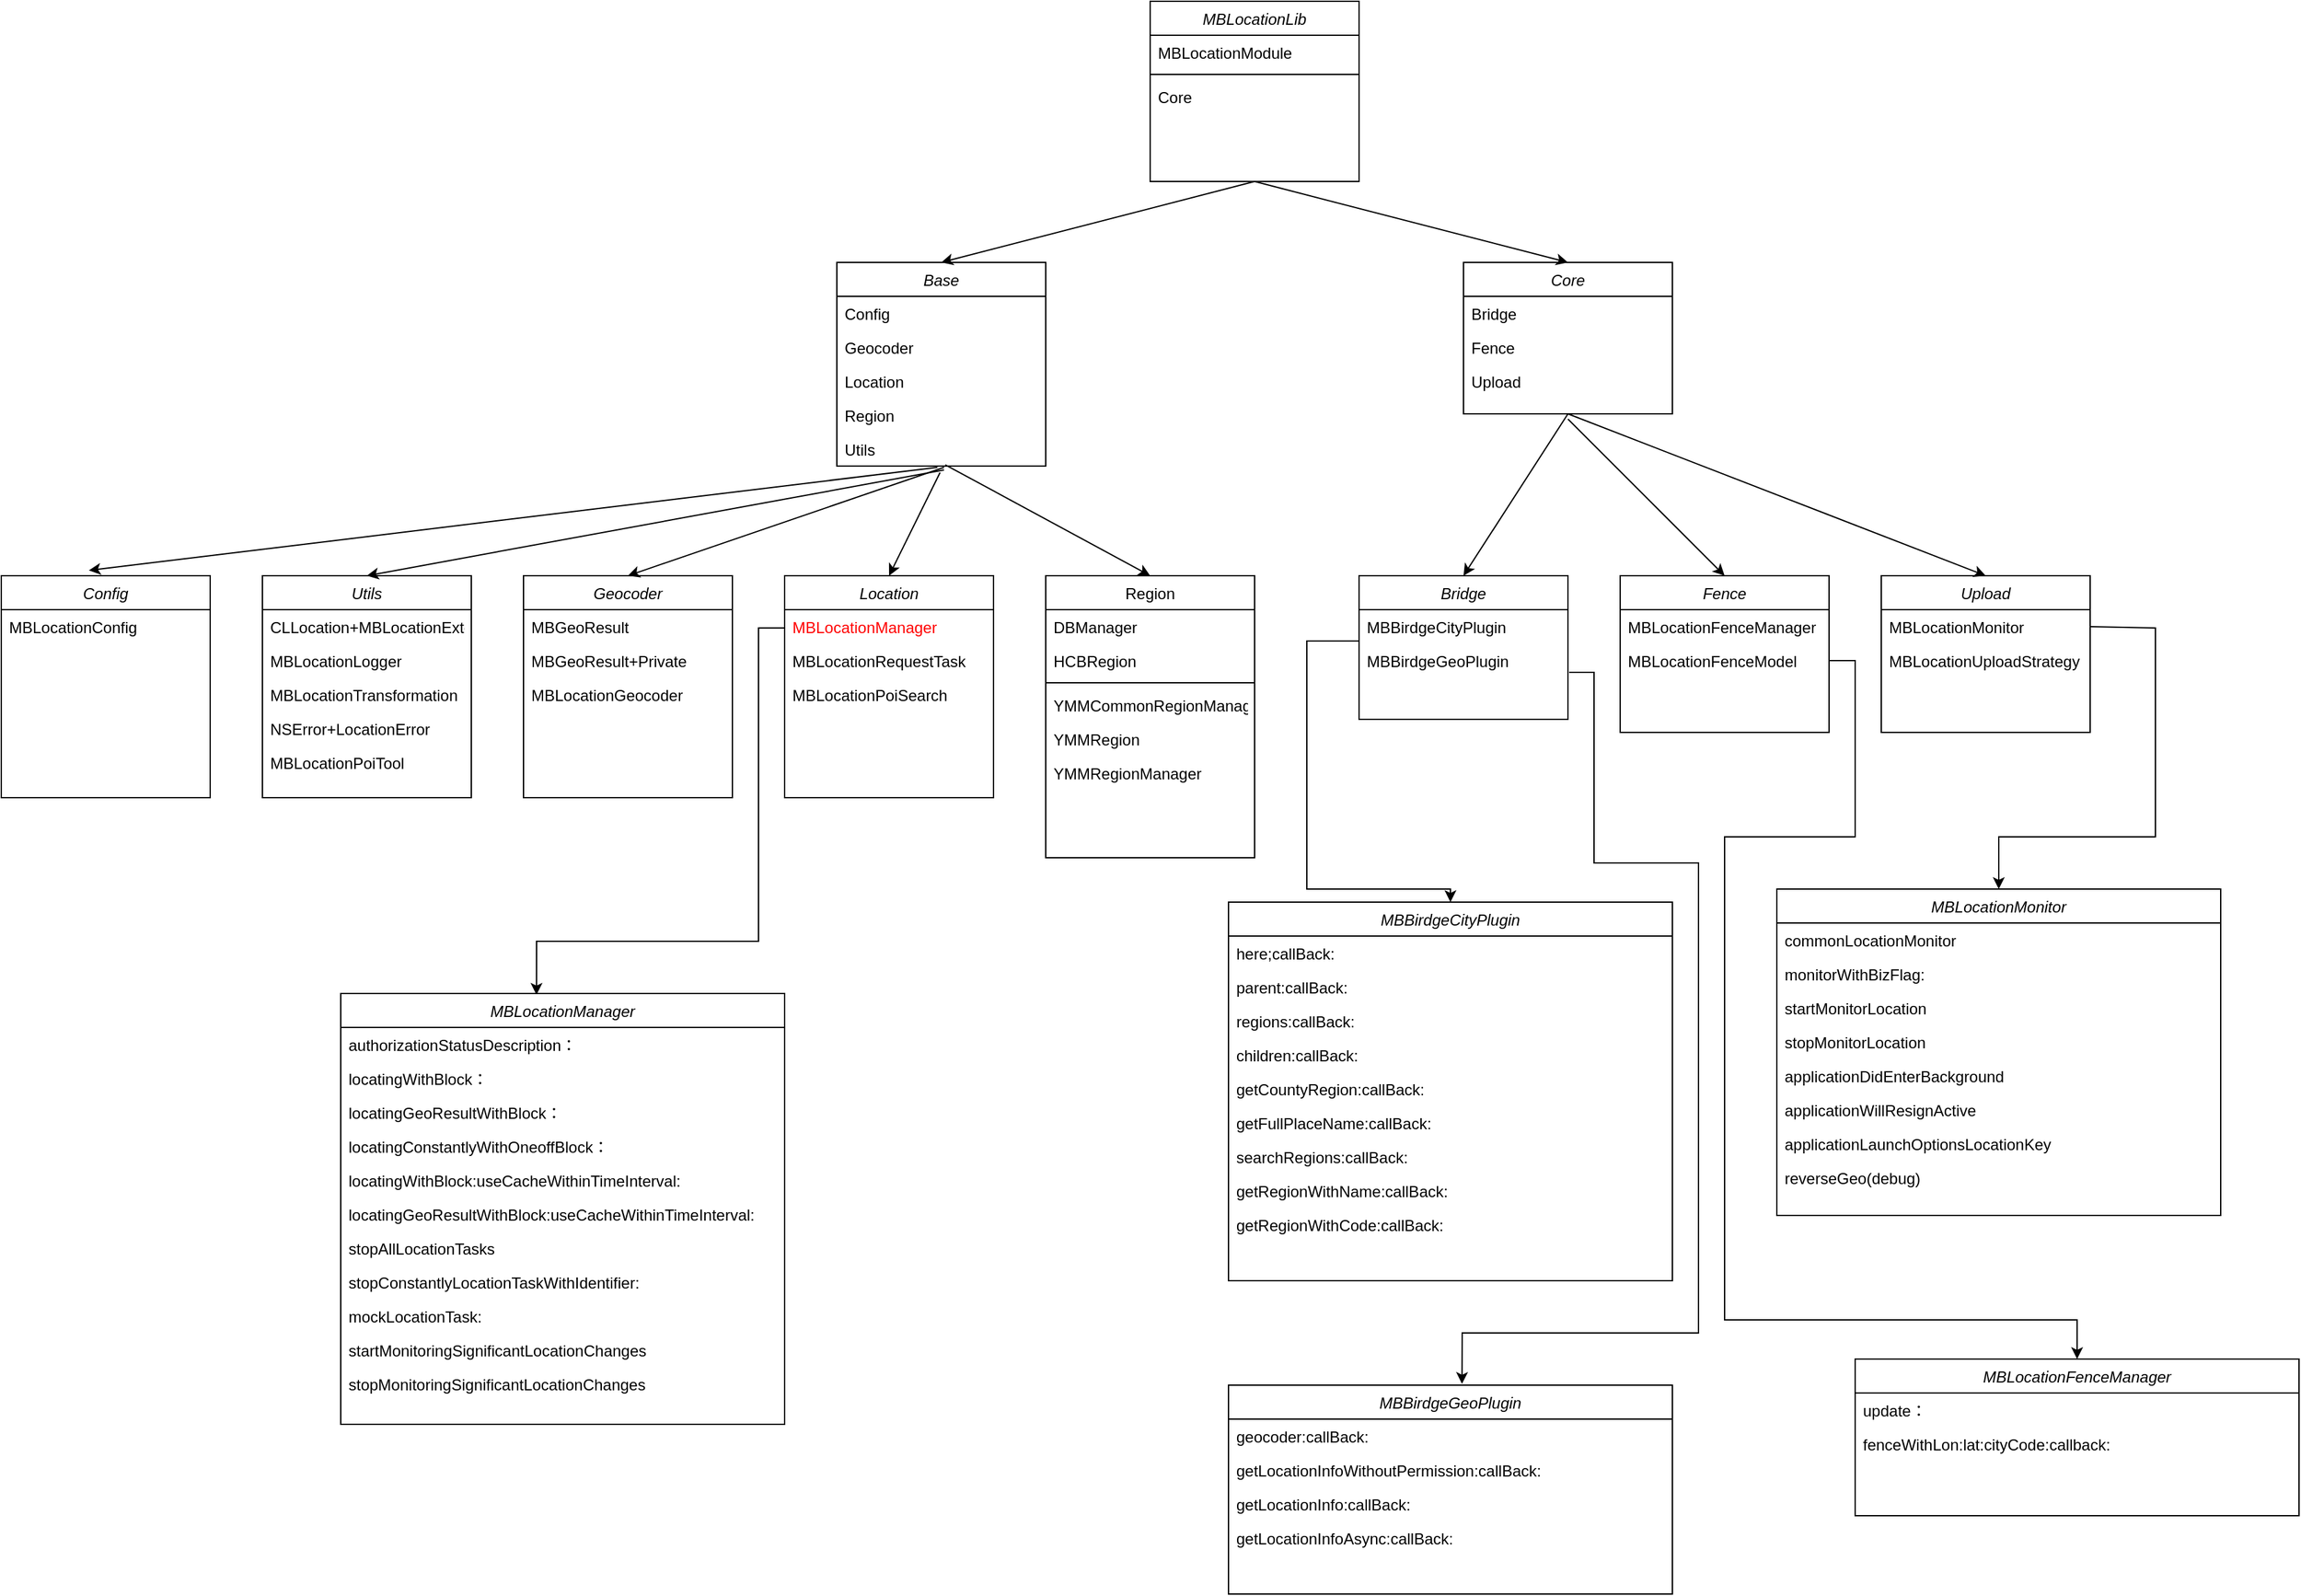 <mxfile version="20.2.3" type="github">
  <diagram id="C5RBs43oDa-KdzZeNtuy" name="Page-1">
    <mxGraphModel dx="2214" dy="769" grid="1" gridSize="10" guides="1" tooltips="1" connect="1" arrows="1" fold="1" page="1" pageScale="1" pageWidth="980" pageHeight="1390" math="0" shadow="0">
      <root>
        <mxCell id="WIyWlLk6GJQsqaUBKTNV-0" />
        <mxCell id="WIyWlLk6GJQsqaUBKTNV-1" parent="WIyWlLk6GJQsqaUBKTNV-0" />
        <mxCell id="xcYmWEuQ3Wp9gwE5p3NE-6" value="MBLocationLib" style="swimlane;fontStyle=2;align=center;verticalAlign=top;childLayout=stackLayout;horizontal=1;startSize=26;horizontalStack=0;resizeParent=1;resizeLast=0;collapsible=1;marginBottom=0;rounded=0;shadow=0;strokeWidth=1;" parent="WIyWlLk6GJQsqaUBKTNV-1" vertex="1">
          <mxGeometry x="-80" y="40" width="160" height="138" as="geometry">
            <mxRectangle x="230" y="140" width="160" height="26" as="alternateBounds" />
          </mxGeometry>
        </mxCell>
        <mxCell id="xcYmWEuQ3Wp9gwE5p3NE-7" value="MBLocationModule" style="text;align=left;verticalAlign=top;spacingLeft=4;spacingRight=4;overflow=hidden;rotatable=0;points=[[0,0.5],[1,0.5]];portConstraint=eastwest;" parent="xcYmWEuQ3Wp9gwE5p3NE-6" vertex="1">
          <mxGeometry y="26" width="160" height="26" as="geometry" />
        </mxCell>
        <mxCell id="xcYmWEuQ3Wp9gwE5p3NE-10" value="" style="line;html=1;strokeWidth=1;align=left;verticalAlign=middle;spacingTop=-1;spacingLeft=3;spacingRight=3;rotatable=0;labelPosition=right;points=[];portConstraint=eastwest;" parent="xcYmWEuQ3Wp9gwE5p3NE-6" vertex="1">
          <mxGeometry y="52" width="160" height="8" as="geometry" />
        </mxCell>
        <mxCell id="xcYmWEuQ3Wp9gwE5p3NE-11" value="Core" style="text;align=left;verticalAlign=top;spacingLeft=4;spacingRight=4;overflow=hidden;rotatable=0;points=[[0,0.5],[1,0.5]];portConstraint=eastwest;" parent="xcYmWEuQ3Wp9gwE5p3NE-6" vertex="1">
          <mxGeometry y="60" width="160" height="26" as="geometry" />
        </mxCell>
        <mxCell id="xcYmWEuQ3Wp9gwE5p3NE-12" value="Base" style="swimlane;fontStyle=2;align=center;verticalAlign=top;childLayout=stackLayout;horizontal=1;startSize=26;horizontalStack=0;resizeParent=1;resizeLast=0;collapsible=1;marginBottom=0;rounded=0;shadow=0;strokeWidth=1;" parent="WIyWlLk6GJQsqaUBKTNV-1" vertex="1">
          <mxGeometry x="-320" y="240" width="160" height="156" as="geometry">
            <mxRectangle x="230" y="140" width="160" height="26" as="alternateBounds" />
          </mxGeometry>
        </mxCell>
        <mxCell id="XHGOFY_VTDHy4kBG1W52-1" value="Config" style="text;align=left;verticalAlign=top;spacingLeft=4;spacingRight=4;overflow=hidden;rotatable=0;points=[[0,0.5],[1,0.5]];portConstraint=eastwest;" vertex="1" parent="xcYmWEuQ3Wp9gwE5p3NE-12">
          <mxGeometry y="26" width="160" height="26" as="geometry" />
        </mxCell>
        <mxCell id="XHGOFY_VTDHy4kBG1W52-4" value="Geocoder" style="text;align=left;verticalAlign=top;spacingLeft=4;spacingRight=4;overflow=hidden;rotatable=0;points=[[0,0.5],[1,0.5]];portConstraint=eastwest;" vertex="1" parent="xcYmWEuQ3Wp9gwE5p3NE-12">
          <mxGeometry y="52" width="160" height="26" as="geometry" />
        </mxCell>
        <mxCell id="XHGOFY_VTDHy4kBG1W52-3" value="Location" style="text;align=left;verticalAlign=top;spacingLeft=4;spacingRight=4;overflow=hidden;rotatable=0;points=[[0,0.5],[1,0.5]];portConstraint=eastwest;" vertex="1" parent="xcYmWEuQ3Wp9gwE5p3NE-12">
          <mxGeometry y="78" width="160" height="26" as="geometry" />
        </mxCell>
        <mxCell id="XHGOFY_VTDHy4kBG1W52-2" value="Region" style="text;align=left;verticalAlign=top;spacingLeft=4;spacingRight=4;overflow=hidden;rotatable=0;points=[[0,0.5],[1,0.5]];portConstraint=eastwest;" vertex="1" parent="xcYmWEuQ3Wp9gwE5p3NE-12">
          <mxGeometry y="104" width="160" height="26" as="geometry" />
        </mxCell>
        <mxCell id="XHGOFY_VTDHy4kBG1W52-5" value="Utils" style="text;align=left;verticalAlign=top;spacingLeft=4;spacingRight=4;overflow=hidden;rotatable=0;points=[[0,0.5],[1,0.5]];portConstraint=eastwest;" vertex="1" parent="xcYmWEuQ3Wp9gwE5p3NE-12">
          <mxGeometry y="130" width="160" height="26" as="geometry" />
        </mxCell>
        <mxCell id="xcYmWEuQ3Wp9gwE5p3NE-29" value="Utils" style="swimlane;fontStyle=2;align=center;verticalAlign=top;childLayout=stackLayout;horizontal=1;startSize=26;horizontalStack=0;resizeParent=1;resizeLast=0;collapsible=1;marginBottom=0;rounded=0;shadow=0;strokeWidth=1;" parent="WIyWlLk6GJQsqaUBKTNV-1" vertex="1">
          <mxGeometry x="-760" y="480" width="160" height="170" as="geometry">
            <mxRectangle x="230" y="140" width="160" height="26" as="alternateBounds" />
          </mxGeometry>
        </mxCell>
        <mxCell id="xcYmWEuQ3Wp9gwE5p3NE-30" value="CLLocation+MBLocationExtension" style="text;align=left;verticalAlign=top;spacingLeft=4;spacingRight=4;overflow=hidden;rotatable=0;points=[[0,0.5],[1,0.5]];portConstraint=eastwest;" parent="xcYmWEuQ3Wp9gwE5p3NE-29" vertex="1">
          <mxGeometry y="26" width="160" height="26" as="geometry" />
        </mxCell>
        <mxCell id="xcYmWEuQ3Wp9gwE5p3NE-32" value="MBLocationLogger" style="text;align=left;verticalAlign=top;spacingLeft=4;spacingRight=4;overflow=hidden;rotatable=0;points=[[0,0.5],[1,0.5]];portConstraint=eastwest;" parent="xcYmWEuQ3Wp9gwE5p3NE-29" vertex="1">
          <mxGeometry y="52" width="160" height="26" as="geometry" />
        </mxCell>
        <mxCell id="xcYmWEuQ3Wp9gwE5p3NE-34" value="MBLocationTransformation" style="text;align=left;verticalAlign=top;spacingLeft=4;spacingRight=4;overflow=hidden;rotatable=0;points=[[0,0.5],[1,0.5]];portConstraint=eastwest;" parent="xcYmWEuQ3Wp9gwE5p3NE-29" vertex="1">
          <mxGeometry y="78" width="160" height="26" as="geometry" />
        </mxCell>
        <mxCell id="xcYmWEuQ3Wp9gwE5p3NE-35" value="NSError+LocationError" style="text;align=left;verticalAlign=top;spacingLeft=4;spacingRight=4;overflow=hidden;rotatable=0;points=[[0,0.5],[1,0.5]];portConstraint=eastwest;" parent="xcYmWEuQ3Wp9gwE5p3NE-29" vertex="1">
          <mxGeometry y="104" width="160" height="26" as="geometry" />
        </mxCell>
        <mxCell id="xcYmWEuQ3Wp9gwE5p3NE-36" value="MBLocationPoiTool" style="text;align=left;verticalAlign=top;spacingLeft=4;spacingRight=4;overflow=hidden;rotatable=0;points=[[0,0.5],[1,0.5]];portConstraint=eastwest;" parent="xcYmWEuQ3Wp9gwE5p3NE-29" vertex="1">
          <mxGeometry y="130" width="160" height="26" as="geometry" />
        </mxCell>
        <mxCell id="xcYmWEuQ3Wp9gwE5p3NE-37" value="Config" style="swimlane;fontStyle=2;align=center;verticalAlign=top;childLayout=stackLayout;horizontal=1;startSize=26;horizontalStack=0;resizeParent=1;resizeLast=0;collapsible=1;marginBottom=0;rounded=0;shadow=0;strokeWidth=1;" parent="WIyWlLk6GJQsqaUBKTNV-1" vertex="1">
          <mxGeometry x="-960" y="480" width="160" height="170" as="geometry">
            <mxRectangle x="230" y="140" width="160" height="26" as="alternateBounds" />
          </mxGeometry>
        </mxCell>
        <mxCell id="xcYmWEuQ3Wp9gwE5p3NE-38" value="MBLocationConfig" style="text;align=left;verticalAlign=top;spacingLeft=4;spacingRight=4;overflow=hidden;rotatable=0;points=[[0,0.5],[1,0.5]];portConstraint=eastwest;" parent="xcYmWEuQ3Wp9gwE5p3NE-37" vertex="1">
          <mxGeometry y="26" width="160" height="26" as="geometry" />
        </mxCell>
        <mxCell id="xcYmWEuQ3Wp9gwE5p3NE-43" value="Geocoder" style="swimlane;fontStyle=2;align=center;verticalAlign=top;childLayout=stackLayout;horizontal=1;startSize=26;horizontalStack=0;resizeParent=1;resizeLast=0;collapsible=1;marginBottom=0;rounded=0;shadow=0;strokeWidth=1;" parent="WIyWlLk6GJQsqaUBKTNV-1" vertex="1">
          <mxGeometry x="-560" y="480" width="160" height="170" as="geometry">
            <mxRectangle x="230" y="140" width="160" height="26" as="alternateBounds" />
          </mxGeometry>
        </mxCell>
        <mxCell id="xcYmWEuQ3Wp9gwE5p3NE-44" value="MBGeoResult" style="text;align=left;verticalAlign=top;spacingLeft=4;spacingRight=4;overflow=hidden;rotatable=0;points=[[0,0.5],[1,0.5]];portConstraint=eastwest;" parent="xcYmWEuQ3Wp9gwE5p3NE-43" vertex="1">
          <mxGeometry y="26" width="160" height="26" as="geometry" />
        </mxCell>
        <mxCell id="xcYmWEuQ3Wp9gwE5p3NE-45" value="MBGeoResult+Private" style="text;align=left;verticalAlign=top;spacingLeft=4;spacingRight=4;overflow=hidden;rotatable=0;points=[[0,0.5],[1,0.5]];portConstraint=eastwest;" parent="xcYmWEuQ3Wp9gwE5p3NE-43" vertex="1">
          <mxGeometry y="52" width="160" height="26" as="geometry" />
        </mxCell>
        <mxCell id="xcYmWEuQ3Wp9gwE5p3NE-46" value="MBLocationGeocoder" style="text;align=left;verticalAlign=top;spacingLeft=4;spacingRight=4;overflow=hidden;rotatable=0;points=[[0,0.5],[1,0.5]];portConstraint=eastwest;" parent="xcYmWEuQ3Wp9gwE5p3NE-43" vertex="1">
          <mxGeometry y="78" width="160" height="26" as="geometry" />
        </mxCell>
        <mxCell id="xcYmWEuQ3Wp9gwE5p3NE-49" value="Location" style="swimlane;fontStyle=2;align=center;verticalAlign=top;childLayout=stackLayout;horizontal=1;startSize=26;horizontalStack=0;resizeParent=1;resizeLast=0;collapsible=1;marginBottom=0;rounded=0;shadow=0;strokeWidth=1;" parent="WIyWlLk6GJQsqaUBKTNV-1" vertex="1">
          <mxGeometry x="-360" y="480" width="160" height="170" as="geometry">
            <mxRectangle x="230" y="140" width="160" height="26" as="alternateBounds" />
          </mxGeometry>
        </mxCell>
        <mxCell id="xcYmWEuQ3Wp9gwE5p3NE-50" value="MBLocationManager" style="text;align=left;verticalAlign=top;spacingLeft=4;spacingRight=4;overflow=hidden;rotatable=0;points=[[0,0.5],[1,0.5]];portConstraint=eastwest;fontColor=#FF0000;" parent="xcYmWEuQ3Wp9gwE5p3NE-49" vertex="1">
          <mxGeometry y="26" width="160" height="26" as="geometry" />
        </mxCell>
        <mxCell id="XHGOFY_VTDHy4kBG1W52-84" value="" style="endArrow=classic;html=1;rounded=0;fontColor=#000000;entryX=0.441;entryY=0.003;entryDx=0;entryDy=0;entryPerimeter=0;" edge="1" parent="xcYmWEuQ3Wp9gwE5p3NE-49" target="XHGOFY_VTDHy4kBG1W52-24">
          <mxGeometry width="50" height="50" relative="1" as="geometry">
            <mxPoint y="40" as="sourcePoint" />
            <mxPoint x="50" y="-10" as="targetPoint" />
            <Array as="points">
              <mxPoint x="-20" y="40" />
              <mxPoint x="-20" y="280" />
              <mxPoint x="-190" y="280" />
            </Array>
          </mxGeometry>
        </mxCell>
        <mxCell id="xcYmWEuQ3Wp9gwE5p3NE-51" value="MBLocationRequestTask" style="text;align=left;verticalAlign=top;spacingLeft=4;spacingRight=4;overflow=hidden;rotatable=0;points=[[0,0.5],[1,0.5]];portConstraint=eastwest;" parent="xcYmWEuQ3Wp9gwE5p3NE-49" vertex="1">
          <mxGeometry y="52" width="160" height="26" as="geometry" />
        </mxCell>
        <mxCell id="xcYmWEuQ3Wp9gwE5p3NE-52" value="MBLocationPoiSearch" style="text;align=left;verticalAlign=top;spacingLeft=4;spacingRight=4;overflow=hidden;rotatable=0;points=[[0,0.5],[1,0.5]];portConstraint=eastwest;" parent="xcYmWEuQ3Wp9gwE5p3NE-49" vertex="1">
          <mxGeometry y="78" width="160" height="26" as="geometry" />
        </mxCell>
        <mxCell id="xcYmWEuQ3Wp9gwE5p3NE-57" value="Region" style="swimlane;fontStyle=0;align=center;verticalAlign=top;childLayout=stackLayout;horizontal=1;startSize=26;horizontalStack=0;resizeParent=1;resizeLast=0;collapsible=1;marginBottom=0;rounded=0;shadow=0;strokeWidth=1;" parent="WIyWlLk6GJQsqaUBKTNV-1" vertex="1">
          <mxGeometry x="-160" y="480" width="160" height="216" as="geometry">
            <mxRectangle x="550" y="140" width="160" height="26" as="alternateBounds" />
          </mxGeometry>
        </mxCell>
        <mxCell id="xcYmWEuQ3Wp9gwE5p3NE-58" value="DBManager" style="text;align=left;verticalAlign=top;spacingLeft=4;spacingRight=4;overflow=hidden;rotatable=0;points=[[0,0.5],[1,0.5]];portConstraint=eastwest;" parent="xcYmWEuQ3Wp9gwE5p3NE-57" vertex="1">
          <mxGeometry y="26" width="160" height="26" as="geometry" />
        </mxCell>
        <mxCell id="xcYmWEuQ3Wp9gwE5p3NE-59" value="HCBRegion" style="text;align=left;verticalAlign=top;spacingLeft=4;spacingRight=4;overflow=hidden;rotatable=0;points=[[0,0.5],[1,0.5]];portConstraint=eastwest;rounded=0;shadow=0;html=0;" parent="xcYmWEuQ3Wp9gwE5p3NE-57" vertex="1">
          <mxGeometry y="52" width="160" height="26" as="geometry" />
        </mxCell>
        <mxCell id="xcYmWEuQ3Wp9gwE5p3NE-63" value="" style="line;html=1;strokeWidth=1;align=left;verticalAlign=middle;spacingTop=-1;spacingLeft=3;spacingRight=3;rotatable=0;labelPosition=right;points=[];portConstraint=eastwest;" parent="xcYmWEuQ3Wp9gwE5p3NE-57" vertex="1">
          <mxGeometry y="78" width="160" height="8" as="geometry" />
        </mxCell>
        <mxCell id="xcYmWEuQ3Wp9gwE5p3NE-64" value="YMMCommonRegionManager" style="text;align=left;verticalAlign=top;spacingLeft=4;spacingRight=4;overflow=hidden;rotatable=0;points=[[0,0.5],[1,0.5]];portConstraint=eastwest;" parent="xcYmWEuQ3Wp9gwE5p3NE-57" vertex="1">
          <mxGeometry y="86" width="160" height="26" as="geometry" />
        </mxCell>
        <mxCell id="xcYmWEuQ3Wp9gwE5p3NE-65" value="YMMRegion" style="text;align=left;verticalAlign=top;spacingLeft=4;spacingRight=4;overflow=hidden;rotatable=0;points=[[0,0.5],[1,0.5]];portConstraint=eastwest;" parent="xcYmWEuQ3Wp9gwE5p3NE-57" vertex="1">
          <mxGeometry y="112" width="160" height="26" as="geometry" />
        </mxCell>
        <mxCell id="XHGOFY_VTDHy4kBG1W52-0" value="YMMRegionManager" style="text;align=left;verticalAlign=top;spacingLeft=4;spacingRight=4;overflow=hidden;rotatable=0;points=[[0,0.5],[1,0.5]];portConstraint=eastwest;" vertex="1" parent="xcYmWEuQ3Wp9gwE5p3NE-57">
          <mxGeometry y="138" width="160" height="26" as="geometry" />
        </mxCell>
        <mxCell id="XHGOFY_VTDHy4kBG1W52-6" value="Core" style="swimlane;fontStyle=2;align=center;verticalAlign=top;childLayout=stackLayout;horizontal=1;startSize=26;horizontalStack=0;resizeParent=1;resizeLast=0;collapsible=1;marginBottom=0;rounded=0;shadow=0;strokeWidth=1;" vertex="1" parent="WIyWlLk6GJQsqaUBKTNV-1">
          <mxGeometry x="160" y="240" width="160" height="116" as="geometry">
            <mxRectangle x="230" y="140" width="160" height="26" as="alternateBounds" />
          </mxGeometry>
        </mxCell>
        <mxCell id="XHGOFY_VTDHy4kBG1W52-7" value="Bridge" style="text;align=left;verticalAlign=top;spacingLeft=4;spacingRight=4;overflow=hidden;rotatable=0;points=[[0,0.5],[1,0.5]];portConstraint=eastwest;" vertex="1" parent="XHGOFY_VTDHy4kBG1W52-6">
          <mxGeometry y="26" width="160" height="26" as="geometry" />
        </mxCell>
        <mxCell id="XHGOFY_VTDHy4kBG1W52-8" value="Fence" style="text;align=left;verticalAlign=top;spacingLeft=4;spacingRight=4;overflow=hidden;rotatable=0;points=[[0,0.5],[1,0.5]];portConstraint=eastwest;" vertex="1" parent="XHGOFY_VTDHy4kBG1W52-6">
          <mxGeometry y="52" width="160" height="26" as="geometry" />
        </mxCell>
        <mxCell id="XHGOFY_VTDHy4kBG1W52-9" value="Upload" style="text;align=left;verticalAlign=top;spacingLeft=4;spacingRight=4;overflow=hidden;rotatable=0;points=[[0,0.5],[1,0.5]];portConstraint=eastwest;" vertex="1" parent="XHGOFY_VTDHy4kBG1W52-6">
          <mxGeometry y="78" width="160" height="26" as="geometry" />
        </mxCell>
        <mxCell id="XHGOFY_VTDHy4kBG1W52-12" value="Bridge" style="swimlane;fontStyle=2;align=center;verticalAlign=top;childLayout=stackLayout;horizontal=1;startSize=26;horizontalStack=0;resizeParent=1;resizeLast=0;collapsible=1;marginBottom=0;rounded=0;shadow=0;strokeWidth=1;" vertex="1" parent="WIyWlLk6GJQsqaUBKTNV-1">
          <mxGeometry x="80" y="480" width="160" height="110" as="geometry">
            <mxRectangle x="230" y="140" width="160" height="26" as="alternateBounds" />
          </mxGeometry>
        </mxCell>
        <mxCell id="XHGOFY_VTDHy4kBG1W52-13" value="MBBirdgeCityPlugin" style="text;align=left;verticalAlign=top;spacingLeft=4;spacingRight=4;overflow=hidden;rotatable=0;points=[[0,0.5],[1,0.5]];portConstraint=eastwest;" vertex="1" parent="XHGOFY_VTDHy4kBG1W52-12">
          <mxGeometry y="26" width="160" height="26" as="geometry" />
        </mxCell>
        <mxCell id="XHGOFY_VTDHy4kBG1W52-14" value="MBBirdgeGeoPlugin" style="text;align=left;verticalAlign=top;spacingLeft=4;spacingRight=4;overflow=hidden;rotatable=0;points=[[0,0.5],[1,0.5]];portConstraint=eastwest;" vertex="1" parent="XHGOFY_VTDHy4kBG1W52-12">
          <mxGeometry y="52" width="160" height="26" as="geometry" />
        </mxCell>
        <mxCell id="XHGOFY_VTDHy4kBG1W52-16" value="Fence" style="swimlane;fontStyle=2;align=center;verticalAlign=top;childLayout=stackLayout;horizontal=1;startSize=26;horizontalStack=0;resizeParent=1;resizeLast=0;collapsible=1;marginBottom=0;rounded=0;shadow=0;strokeWidth=1;" vertex="1" parent="WIyWlLk6GJQsqaUBKTNV-1">
          <mxGeometry x="280" y="480" width="160" height="120" as="geometry">
            <mxRectangle x="230" y="140" width="160" height="26" as="alternateBounds" />
          </mxGeometry>
        </mxCell>
        <mxCell id="XHGOFY_VTDHy4kBG1W52-17" value="MBLocationFenceManager&#xa;" style="text;align=left;verticalAlign=top;spacingLeft=4;spacingRight=4;overflow=hidden;rotatable=0;points=[[0,0.5],[1,0.5]];portConstraint=eastwest;" vertex="1" parent="XHGOFY_VTDHy4kBG1W52-16">
          <mxGeometry y="26" width="160" height="26" as="geometry" />
        </mxCell>
        <mxCell id="XHGOFY_VTDHy4kBG1W52-18" value="MBLocationFenceModel" style="text;align=left;verticalAlign=top;spacingLeft=4;spacingRight=4;overflow=hidden;rotatable=0;points=[[0,0.5],[1,0.5]];portConstraint=eastwest;" vertex="1" parent="XHGOFY_VTDHy4kBG1W52-16">
          <mxGeometry y="52" width="160" height="26" as="geometry" />
        </mxCell>
        <mxCell id="XHGOFY_VTDHy4kBG1W52-20" value="Upload" style="swimlane;fontStyle=2;align=center;verticalAlign=top;childLayout=stackLayout;horizontal=1;startSize=26;horizontalStack=0;resizeParent=1;resizeLast=0;collapsible=1;marginBottom=0;rounded=0;shadow=0;strokeWidth=1;" vertex="1" parent="WIyWlLk6GJQsqaUBKTNV-1">
          <mxGeometry x="480" y="480" width="160" height="120" as="geometry">
            <mxRectangle x="230" y="140" width="160" height="26" as="alternateBounds" />
          </mxGeometry>
        </mxCell>
        <mxCell id="XHGOFY_VTDHy4kBG1W52-21" value="MBLocationMonitor" style="text;align=left;verticalAlign=top;spacingLeft=4;spacingRight=4;overflow=hidden;rotatable=0;points=[[0,0.5],[1,0.5]];portConstraint=eastwest;" vertex="1" parent="XHGOFY_VTDHy4kBG1W52-20">
          <mxGeometry y="26" width="160" height="26" as="geometry" />
        </mxCell>
        <mxCell id="XHGOFY_VTDHy4kBG1W52-22" value="MBLocationUploadStrategy" style="text;align=left;verticalAlign=top;spacingLeft=4;spacingRight=4;overflow=hidden;rotatable=0;points=[[0,0.5],[1,0.5]];portConstraint=eastwest;" vertex="1" parent="XHGOFY_VTDHy4kBG1W52-20">
          <mxGeometry y="52" width="160" height="26" as="geometry" />
        </mxCell>
        <mxCell id="XHGOFY_VTDHy4kBG1W52-24" value="MBLocationManager" style="swimlane;fontStyle=2;align=center;verticalAlign=top;childLayout=stackLayout;horizontal=1;startSize=26;horizontalStack=0;resizeParent=1;resizeLast=0;collapsible=1;marginBottom=0;rounded=0;shadow=0;strokeWidth=1;" vertex="1" parent="WIyWlLk6GJQsqaUBKTNV-1">
          <mxGeometry x="-700" y="800" width="340" height="330" as="geometry">
            <mxRectangle x="230" y="140" width="160" height="26" as="alternateBounds" />
          </mxGeometry>
        </mxCell>
        <mxCell id="XHGOFY_VTDHy4kBG1W52-25" value="authorizationStatusDescription：" style="text;align=left;verticalAlign=top;spacingLeft=4;spacingRight=4;overflow=hidden;rotatable=0;points=[[0,0.5],[1,0.5]];portConstraint=eastwest;fontColor=#000000;" vertex="1" parent="XHGOFY_VTDHy4kBG1W52-24">
          <mxGeometry y="26" width="340" height="26" as="geometry" />
        </mxCell>
        <mxCell id="XHGOFY_VTDHy4kBG1W52-26" value="locatingWithBlock：" style="text;align=left;verticalAlign=top;spacingLeft=4;spacingRight=4;overflow=hidden;rotatable=0;points=[[0,0.5],[1,0.5]];portConstraint=eastwest;" vertex="1" parent="XHGOFY_VTDHy4kBG1W52-24">
          <mxGeometry y="52" width="340" height="26" as="geometry" />
        </mxCell>
        <mxCell id="XHGOFY_VTDHy4kBG1W52-27" value="locatingGeoResultWithBlock：" style="text;align=left;verticalAlign=top;spacingLeft=4;spacingRight=4;overflow=hidden;rotatable=0;points=[[0,0.5],[1,0.5]];portConstraint=eastwest;" vertex="1" parent="XHGOFY_VTDHy4kBG1W52-24">
          <mxGeometry y="78" width="340" height="26" as="geometry" />
        </mxCell>
        <mxCell id="XHGOFY_VTDHy4kBG1W52-28" value="locatingConstantlyWithOneoffBlock：" style="text;align=left;verticalAlign=top;spacingLeft=4;spacingRight=4;overflow=hidden;rotatable=0;points=[[0,0.5],[1,0.5]];portConstraint=eastwest;" vertex="1" parent="XHGOFY_VTDHy4kBG1W52-24">
          <mxGeometry y="104" width="340" height="26" as="geometry" />
        </mxCell>
        <mxCell id="XHGOFY_VTDHy4kBG1W52-29" value="locatingWithBlock:useCacheWithinTimeInterval:" style="text;align=left;verticalAlign=top;spacingLeft=4;spacingRight=4;overflow=hidden;rotatable=0;points=[[0,0.5],[1,0.5]];portConstraint=eastwest;" vertex="1" parent="XHGOFY_VTDHy4kBG1W52-24">
          <mxGeometry y="130" width="340" height="26" as="geometry" />
        </mxCell>
        <mxCell id="XHGOFY_VTDHy4kBG1W52-33" value="locatingGeoResultWithBlock:useCacheWithinTimeInterval:" style="text;align=left;verticalAlign=top;spacingLeft=4;spacingRight=4;overflow=hidden;rotatable=0;points=[[0,0.5],[1,0.5]];portConstraint=eastwest;" vertex="1" parent="XHGOFY_VTDHy4kBG1W52-24">
          <mxGeometry y="156" width="340" height="26" as="geometry" />
        </mxCell>
        <mxCell id="XHGOFY_VTDHy4kBG1W52-34" value="stopAllLocationTasks" style="text;align=left;verticalAlign=top;spacingLeft=4;spacingRight=4;overflow=hidden;rotatable=0;points=[[0,0.5],[1,0.5]];portConstraint=eastwest;" vertex="1" parent="XHGOFY_VTDHy4kBG1W52-24">
          <mxGeometry y="182" width="340" height="26" as="geometry" />
        </mxCell>
        <mxCell id="XHGOFY_VTDHy4kBG1W52-35" value="stopConstantlyLocationTaskWithIdentifier:" style="text;align=left;verticalAlign=top;spacingLeft=4;spacingRight=4;overflow=hidden;rotatable=0;points=[[0,0.5],[1,0.5]];portConstraint=eastwest;" vertex="1" parent="XHGOFY_VTDHy4kBG1W52-24">
          <mxGeometry y="208" width="340" height="26" as="geometry" />
        </mxCell>
        <mxCell id="XHGOFY_VTDHy4kBG1W52-36" value="mockLocationTask:" style="text;align=left;verticalAlign=top;spacingLeft=4;spacingRight=4;overflow=hidden;rotatable=0;points=[[0,0.5],[1,0.5]];portConstraint=eastwest;" vertex="1" parent="XHGOFY_VTDHy4kBG1W52-24">
          <mxGeometry y="234" width="340" height="26" as="geometry" />
        </mxCell>
        <mxCell id="XHGOFY_VTDHy4kBG1W52-37" value="startMonitoringSignificantLocationChanges" style="text;align=left;verticalAlign=top;spacingLeft=4;spacingRight=4;overflow=hidden;rotatable=0;points=[[0,0.5],[1,0.5]];portConstraint=eastwest;" vertex="1" parent="XHGOFY_VTDHy4kBG1W52-24">
          <mxGeometry y="260" width="340" height="26" as="geometry" />
        </mxCell>
        <mxCell id="XHGOFY_VTDHy4kBG1W52-38" value="stopMonitoringSignificantLocationChanges" style="text;align=left;verticalAlign=top;spacingLeft=4;spacingRight=4;overflow=hidden;rotatable=0;points=[[0,0.5],[1,0.5]];portConstraint=eastwest;" vertex="1" parent="XHGOFY_VTDHy4kBG1W52-24">
          <mxGeometry y="286" width="340" height="26" as="geometry" />
        </mxCell>
        <mxCell id="XHGOFY_VTDHy4kBG1W52-39" value="MBBirdgeCityPlugin" style="swimlane;fontStyle=2;align=center;verticalAlign=top;childLayout=stackLayout;horizontal=1;startSize=26;horizontalStack=0;resizeParent=1;resizeLast=0;collapsible=1;marginBottom=0;rounded=0;shadow=0;strokeWidth=1;" vertex="1" parent="WIyWlLk6GJQsqaUBKTNV-1">
          <mxGeometry x="-20" y="730" width="340" height="290" as="geometry">
            <mxRectangle x="230" y="140" width="160" height="26" as="alternateBounds" />
          </mxGeometry>
        </mxCell>
        <mxCell id="XHGOFY_VTDHy4kBG1W52-40" value="here;callBack:" style="text;align=left;verticalAlign=top;spacingLeft=4;spacingRight=4;overflow=hidden;rotatable=0;points=[[0,0.5],[1,0.5]];portConstraint=eastwest;fontColor=#000000;" vertex="1" parent="XHGOFY_VTDHy4kBG1W52-39">
          <mxGeometry y="26" width="340" height="26" as="geometry" />
        </mxCell>
        <mxCell id="XHGOFY_VTDHy4kBG1W52-41" value="parent:callBack:" style="text;align=left;verticalAlign=top;spacingLeft=4;spacingRight=4;overflow=hidden;rotatable=0;points=[[0,0.5],[1,0.5]];portConstraint=eastwest;" vertex="1" parent="XHGOFY_VTDHy4kBG1W52-39">
          <mxGeometry y="52" width="340" height="26" as="geometry" />
        </mxCell>
        <mxCell id="XHGOFY_VTDHy4kBG1W52-42" value="regions:callBack:" style="text;align=left;verticalAlign=top;spacingLeft=4;spacingRight=4;overflow=hidden;rotatable=0;points=[[0,0.5],[1,0.5]];portConstraint=eastwest;" vertex="1" parent="XHGOFY_VTDHy4kBG1W52-39">
          <mxGeometry y="78" width="340" height="26" as="geometry" />
        </mxCell>
        <mxCell id="XHGOFY_VTDHy4kBG1W52-43" value="children:callBack:" style="text;align=left;verticalAlign=top;spacingLeft=4;spacingRight=4;overflow=hidden;rotatable=0;points=[[0,0.5],[1,0.5]];portConstraint=eastwest;" vertex="1" parent="XHGOFY_VTDHy4kBG1W52-39">
          <mxGeometry y="104" width="340" height="26" as="geometry" />
        </mxCell>
        <mxCell id="XHGOFY_VTDHy4kBG1W52-44" value="getCountyRegion:callBack:" style="text;align=left;verticalAlign=top;spacingLeft=4;spacingRight=4;overflow=hidden;rotatable=0;points=[[0,0.5],[1,0.5]];portConstraint=eastwest;" vertex="1" parent="XHGOFY_VTDHy4kBG1W52-39">
          <mxGeometry y="130" width="340" height="26" as="geometry" />
        </mxCell>
        <mxCell id="XHGOFY_VTDHy4kBG1W52-45" value="getFullPlaceName:callBack:" style="text;align=left;verticalAlign=top;spacingLeft=4;spacingRight=4;overflow=hidden;rotatable=0;points=[[0,0.5],[1,0.5]];portConstraint=eastwest;" vertex="1" parent="XHGOFY_VTDHy4kBG1W52-39">
          <mxGeometry y="156" width="340" height="26" as="geometry" />
        </mxCell>
        <mxCell id="XHGOFY_VTDHy4kBG1W52-46" value="searchRegions:callBack:" style="text;align=left;verticalAlign=top;spacingLeft=4;spacingRight=4;overflow=hidden;rotatable=0;points=[[0,0.5],[1,0.5]];portConstraint=eastwest;" vertex="1" parent="XHGOFY_VTDHy4kBG1W52-39">
          <mxGeometry y="182" width="340" height="26" as="geometry" />
        </mxCell>
        <mxCell id="XHGOFY_VTDHy4kBG1W52-47" value="getRegionWithName:callBack:" style="text;align=left;verticalAlign=top;spacingLeft=4;spacingRight=4;overflow=hidden;rotatable=0;points=[[0,0.5],[1,0.5]];portConstraint=eastwest;" vertex="1" parent="XHGOFY_VTDHy4kBG1W52-39">
          <mxGeometry y="208" width="340" height="26" as="geometry" />
        </mxCell>
        <mxCell id="XHGOFY_VTDHy4kBG1W52-48" value="getRegionWithCode:callBack:" style="text;align=left;verticalAlign=top;spacingLeft=4;spacingRight=4;overflow=hidden;rotatable=0;points=[[0,0.5],[1,0.5]];portConstraint=eastwest;" vertex="1" parent="XHGOFY_VTDHy4kBG1W52-39">
          <mxGeometry y="234" width="340" height="26" as="geometry" />
        </mxCell>
        <mxCell id="XHGOFY_VTDHy4kBG1W52-51" value="MBLocationMonitor" style="swimlane;fontStyle=2;align=center;verticalAlign=top;childLayout=stackLayout;horizontal=1;startSize=26;horizontalStack=0;resizeParent=1;resizeLast=0;collapsible=1;marginBottom=0;rounded=0;shadow=0;strokeWidth=1;" vertex="1" parent="WIyWlLk6GJQsqaUBKTNV-1">
          <mxGeometry x="400" y="720" width="340" height="250" as="geometry">
            <mxRectangle x="230" y="140" width="160" height="26" as="alternateBounds" />
          </mxGeometry>
        </mxCell>
        <mxCell id="XHGOFY_VTDHy4kBG1W52-52" value="commonLocationMonitor" style="text;align=left;verticalAlign=top;spacingLeft=4;spacingRight=4;overflow=hidden;rotatable=0;points=[[0,0.5],[1,0.5]];portConstraint=eastwest;fontColor=#000000;" vertex="1" parent="XHGOFY_VTDHy4kBG1W52-51">
          <mxGeometry y="26" width="340" height="26" as="geometry" />
        </mxCell>
        <mxCell id="XHGOFY_VTDHy4kBG1W52-53" value="monitorWithBizFlag:" style="text;align=left;verticalAlign=top;spacingLeft=4;spacingRight=4;overflow=hidden;rotatable=0;points=[[0,0.5],[1,0.5]];portConstraint=eastwest;" vertex="1" parent="XHGOFY_VTDHy4kBG1W52-51">
          <mxGeometry y="52" width="340" height="26" as="geometry" />
        </mxCell>
        <mxCell id="XHGOFY_VTDHy4kBG1W52-54" value="startMonitorLocation" style="text;align=left;verticalAlign=top;spacingLeft=4;spacingRight=4;overflow=hidden;rotatable=0;points=[[0,0.5],[1,0.5]];portConstraint=eastwest;" vertex="1" parent="XHGOFY_VTDHy4kBG1W52-51">
          <mxGeometry y="78" width="340" height="26" as="geometry" />
        </mxCell>
        <mxCell id="XHGOFY_VTDHy4kBG1W52-55" value="stopMonitorLocation" style="text;align=left;verticalAlign=top;spacingLeft=4;spacingRight=4;overflow=hidden;rotatable=0;points=[[0,0.5],[1,0.5]];portConstraint=eastwest;" vertex="1" parent="XHGOFY_VTDHy4kBG1W52-51">
          <mxGeometry y="104" width="340" height="26" as="geometry" />
        </mxCell>
        <mxCell id="XHGOFY_VTDHy4kBG1W52-70" value="applicationDidEnterBackground" style="text;align=left;verticalAlign=top;spacingLeft=4;spacingRight=4;overflow=hidden;rotatable=0;points=[[0,0.5],[1,0.5]];portConstraint=eastwest;" vertex="1" parent="XHGOFY_VTDHy4kBG1W52-51">
          <mxGeometry y="130" width="340" height="26" as="geometry" />
        </mxCell>
        <mxCell id="XHGOFY_VTDHy4kBG1W52-71" value="applicationWillResignActive" style="text;align=left;verticalAlign=top;spacingLeft=4;spacingRight=4;overflow=hidden;rotatable=0;points=[[0,0.5],[1,0.5]];portConstraint=eastwest;" vertex="1" parent="XHGOFY_VTDHy4kBG1W52-51">
          <mxGeometry y="156" width="340" height="26" as="geometry" />
        </mxCell>
        <mxCell id="XHGOFY_VTDHy4kBG1W52-72" value="applicationLaunchOptionsLocationKey" style="text;align=left;verticalAlign=top;spacingLeft=4;spacingRight=4;overflow=hidden;rotatable=0;points=[[0,0.5],[1,0.5]];portConstraint=eastwest;" vertex="1" parent="XHGOFY_VTDHy4kBG1W52-51">
          <mxGeometry y="182" width="340" height="26" as="geometry" />
        </mxCell>
        <mxCell id="XHGOFY_VTDHy4kBG1W52-73" value="reverseGeo(debug)" style="text;align=left;verticalAlign=top;spacingLeft=4;spacingRight=4;overflow=hidden;rotatable=0;points=[[0,0.5],[1,0.5]];portConstraint=eastwest;" vertex="1" parent="XHGOFY_VTDHy4kBG1W52-51">
          <mxGeometry y="208" width="340" height="26" as="geometry" />
        </mxCell>
        <mxCell id="XHGOFY_VTDHy4kBG1W52-65" value="MBLocationFenceManager" style="swimlane;fontStyle=2;align=center;verticalAlign=top;childLayout=stackLayout;horizontal=1;startSize=26;horizontalStack=0;resizeParent=1;resizeLast=0;collapsible=1;marginBottom=0;rounded=0;shadow=0;strokeWidth=1;" vertex="1" parent="WIyWlLk6GJQsqaUBKTNV-1">
          <mxGeometry x="460" y="1080" width="340" height="120" as="geometry">
            <mxRectangle x="230" y="140" width="160" height="26" as="alternateBounds" />
          </mxGeometry>
        </mxCell>
        <mxCell id="XHGOFY_VTDHy4kBG1W52-66" value="update：" style="text;align=left;verticalAlign=top;spacingLeft=4;spacingRight=4;overflow=hidden;rotatable=0;points=[[0,0.5],[1,0.5]];portConstraint=eastwest;fontColor=#000000;" vertex="1" parent="XHGOFY_VTDHy4kBG1W52-65">
          <mxGeometry y="26" width="340" height="26" as="geometry" />
        </mxCell>
        <mxCell id="XHGOFY_VTDHy4kBG1W52-67" value="fenceWithLon:lat:cityCode:callback:" style="text;align=left;verticalAlign=top;spacingLeft=4;spacingRight=4;overflow=hidden;rotatable=0;points=[[0,0.5],[1,0.5]];portConstraint=eastwest;" vertex="1" parent="XHGOFY_VTDHy4kBG1W52-65">
          <mxGeometry y="52" width="340" height="26" as="geometry" />
        </mxCell>
        <mxCell id="XHGOFY_VTDHy4kBG1W52-76" value="" style="endArrow=classic;html=1;rounded=0;fontColor=#000000;exitX=0.481;exitY=1.038;exitDx=0;exitDy=0;exitPerimeter=0;entryX=0.419;entryY=-0.024;entryDx=0;entryDy=0;entryPerimeter=0;" edge="1" parent="WIyWlLk6GJQsqaUBKTNV-1" source="XHGOFY_VTDHy4kBG1W52-5" target="xcYmWEuQ3Wp9gwE5p3NE-37">
          <mxGeometry width="50" height="50" relative="1" as="geometry">
            <mxPoint x="-360" y="400" as="sourcePoint" />
            <mxPoint x="-310" y="350" as="targetPoint" />
          </mxGeometry>
        </mxCell>
        <mxCell id="XHGOFY_VTDHy4kBG1W52-77" value="" style="endArrow=classic;html=1;rounded=0;fontColor=#000000;exitX=0.513;exitY=1.115;exitDx=0;exitDy=0;exitPerimeter=0;entryX=0.5;entryY=0;entryDx=0;entryDy=0;" edge="1" parent="WIyWlLk6GJQsqaUBKTNV-1" source="XHGOFY_VTDHy4kBG1W52-5" target="xcYmWEuQ3Wp9gwE5p3NE-29">
          <mxGeometry width="50" height="50" relative="1" as="geometry">
            <mxPoint x="-620" y="630" as="sourcePoint" />
            <mxPoint x="-570" y="580" as="targetPoint" />
          </mxGeometry>
        </mxCell>
        <mxCell id="XHGOFY_VTDHy4kBG1W52-79" value="" style="endArrow=classic;html=1;rounded=0;fontColor=#000000;exitX=0.513;exitY=1.038;exitDx=0;exitDy=0;exitPerimeter=0;entryX=0.5;entryY=0;entryDx=0;entryDy=0;" edge="1" parent="WIyWlLk6GJQsqaUBKTNV-1" source="XHGOFY_VTDHy4kBG1W52-5" target="xcYmWEuQ3Wp9gwE5p3NE-43">
          <mxGeometry width="50" height="50" relative="1" as="geometry">
            <mxPoint x="-620" y="630" as="sourcePoint" />
            <mxPoint x="-570" y="580" as="targetPoint" />
          </mxGeometry>
        </mxCell>
        <mxCell id="XHGOFY_VTDHy4kBG1W52-80" value="" style="endArrow=classic;html=1;rounded=0;fontColor=#000000;exitX=0.494;exitY=1.192;exitDx=0;exitDy=0;exitPerimeter=0;entryX=0.5;entryY=0;entryDx=0;entryDy=0;" edge="1" parent="WIyWlLk6GJQsqaUBKTNV-1" source="XHGOFY_VTDHy4kBG1W52-5" target="xcYmWEuQ3Wp9gwE5p3NE-49">
          <mxGeometry width="50" height="50" relative="1" as="geometry">
            <mxPoint x="-620" y="630" as="sourcePoint" />
            <mxPoint x="-570" y="580" as="targetPoint" />
          </mxGeometry>
        </mxCell>
        <mxCell id="XHGOFY_VTDHy4kBG1W52-81" value="" style="endArrow=classic;html=1;rounded=0;fontColor=#000000;exitX=0.519;exitY=0.962;exitDx=0;exitDy=0;exitPerimeter=0;entryX=0.5;entryY=0;entryDx=0;entryDy=0;" edge="1" parent="WIyWlLk6GJQsqaUBKTNV-1" source="XHGOFY_VTDHy4kBG1W52-5" target="xcYmWEuQ3Wp9gwE5p3NE-57">
          <mxGeometry width="50" height="50" relative="1" as="geometry">
            <mxPoint x="-620" y="630" as="sourcePoint" />
            <mxPoint x="-570" y="580" as="targetPoint" />
          </mxGeometry>
        </mxCell>
        <mxCell id="XHGOFY_VTDHy4kBG1W52-82" value="" style="endArrow=classic;html=1;rounded=0;fontColor=#000000;exitX=0.5;exitY=1;exitDx=0;exitDy=0;entryX=0.5;entryY=0;entryDx=0;entryDy=0;" edge="1" parent="WIyWlLk6GJQsqaUBKTNV-1" source="xcYmWEuQ3Wp9gwE5p3NE-6" target="xcYmWEuQ3Wp9gwE5p3NE-12">
          <mxGeometry width="50" height="50" relative="1" as="geometry">
            <mxPoint x="-220" y="410" as="sourcePoint" />
            <mxPoint x="-170" y="360" as="targetPoint" />
          </mxGeometry>
        </mxCell>
        <mxCell id="XHGOFY_VTDHy4kBG1W52-83" value="" style="endArrow=classic;html=1;rounded=0;fontColor=#000000;exitX=0.5;exitY=1;exitDx=0;exitDy=0;entryX=0.5;entryY=0;entryDx=0;entryDy=0;" edge="1" parent="WIyWlLk6GJQsqaUBKTNV-1" source="xcYmWEuQ3Wp9gwE5p3NE-6" target="XHGOFY_VTDHy4kBG1W52-6">
          <mxGeometry width="50" height="50" relative="1" as="geometry">
            <mxPoint x="-260" y="540" as="sourcePoint" />
            <mxPoint x="-210" y="490" as="targetPoint" />
          </mxGeometry>
        </mxCell>
        <mxCell id="XHGOFY_VTDHy4kBG1W52-85" value="" style="endArrow=classic;html=1;rounded=0;fontColor=#000000;exitX=0.5;exitY=1;exitDx=0;exitDy=0;entryX=0.5;entryY=0;entryDx=0;entryDy=0;" edge="1" parent="WIyWlLk6GJQsqaUBKTNV-1" source="XHGOFY_VTDHy4kBG1W52-6" target="XHGOFY_VTDHy4kBG1W52-20">
          <mxGeometry width="50" height="50" relative="1" as="geometry">
            <mxPoint x="240" y="610" as="sourcePoint" />
            <mxPoint x="290" y="560" as="targetPoint" />
          </mxGeometry>
        </mxCell>
        <mxCell id="XHGOFY_VTDHy4kBG1W52-86" value="" style="endArrow=classic;html=1;rounded=0;fontColor=#000000;entryX=0.5;entryY=0;entryDx=0;entryDy=0;" edge="1" parent="WIyWlLk6GJQsqaUBKTNV-1" target="XHGOFY_VTDHy4kBG1W52-16">
          <mxGeometry width="50" height="50" relative="1" as="geometry">
            <mxPoint x="240" y="360" as="sourcePoint" />
            <mxPoint x="290" y="310" as="targetPoint" />
          </mxGeometry>
        </mxCell>
        <mxCell id="XHGOFY_VTDHy4kBG1W52-87" value="" style="endArrow=classic;html=1;rounded=0;fontColor=#000000;exitX=0.5;exitY=1;exitDx=0;exitDy=0;entryX=0.5;entryY=0;entryDx=0;entryDy=0;" edge="1" parent="WIyWlLk6GJQsqaUBKTNV-1" source="XHGOFY_VTDHy4kBG1W52-6" target="XHGOFY_VTDHy4kBG1W52-12">
          <mxGeometry width="50" height="50" relative="1" as="geometry">
            <mxPoint x="260" y="630" as="sourcePoint" />
            <mxPoint x="310" y="580" as="targetPoint" />
          </mxGeometry>
        </mxCell>
        <mxCell id="XHGOFY_VTDHy4kBG1W52-88" value="" style="endArrow=classic;html=1;rounded=0;fontColor=#000000;exitX=1.006;exitY=0.846;exitDx=0;exitDy=0;exitPerimeter=0;entryX=0.526;entryY=-0.006;entryDx=0;entryDy=0;entryPerimeter=0;" edge="1" parent="WIyWlLk6GJQsqaUBKTNV-1" source="XHGOFY_VTDHy4kBG1W52-14" target="XHGOFY_VTDHy4kBG1W52-92">
          <mxGeometry width="50" height="50" relative="1" as="geometry">
            <mxPoint x="240" y="610" as="sourcePoint" />
            <mxPoint x="290" y="560" as="targetPoint" />
            <Array as="points">
              <mxPoint x="260" y="554" />
              <mxPoint x="260" y="700" />
              <mxPoint x="340" y="700" />
              <mxPoint x="340" y="1060" />
              <mxPoint x="159" y="1060" />
            </Array>
          </mxGeometry>
        </mxCell>
        <mxCell id="XHGOFY_VTDHy4kBG1W52-89" value="" style="endArrow=classic;html=1;rounded=0;fontColor=#000000;exitX=1;exitY=0.5;exitDx=0;exitDy=0;entryX=0.5;entryY=0;entryDx=0;entryDy=0;" edge="1" parent="WIyWlLk6GJQsqaUBKTNV-1" source="XHGOFY_VTDHy4kBG1W52-18" target="XHGOFY_VTDHy4kBG1W52-65">
          <mxGeometry width="50" height="50" relative="1" as="geometry">
            <mxPoint x="250" y="620" as="sourcePoint" />
            <mxPoint x="300" y="570" as="targetPoint" />
            <Array as="points">
              <mxPoint x="460" y="545" />
              <mxPoint x="460" y="680" />
              <mxPoint x="360" y="680" />
              <mxPoint x="360" y="1010" />
              <mxPoint x="360" y="1050" />
              <mxPoint x="630" y="1050" />
            </Array>
          </mxGeometry>
        </mxCell>
        <mxCell id="XHGOFY_VTDHy4kBG1W52-90" value="" style="endArrow=classic;html=1;rounded=0;fontColor=#000000;exitX=1;exitY=0.5;exitDx=0;exitDy=0;entryX=0.5;entryY=0;entryDx=0;entryDy=0;" edge="1" parent="WIyWlLk6GJQsqaUBKTNV-1" source="XHGOFY_VTDHy4kBG1W52-21" target="XHGOFY_VTDHy4kBG1W52-51">
          <mxGeometry width="50" height="50" relative="1" as="geometry">
            <mxPoint x="260" y="630" as="sourcePoint" />
            <mxPoint x="310" y="580" as="targetPoint" />
            <Array as="points">
              <mxPoint x="690" y="520" />
              <mxPoint x="690" y="680" />
              <mxPoint x="570" y="680" />
            </Array>
          </mxGeometry>
        </mxCell>
        <mxCell id="XHGOFY_VTDHy4kBG1W52-91" value="" style="endArrow=classic;html=1;rounded=0;fontColor=#000000;entryX=0.5;entryY=0;entryDx=0;entryDy=0;exitX=0;exitY=0.923;exitDx=0;exitDy=0;exitPerimeter=0;" edge="1" parent="WIyWlLk6GJQsqaUBKTNV-1" source="XHGOFY_VTDHy4kBG1W52-13" target="XHGOFY_VTDHy4kBG1W52-39">
          <mxGeometry width="50" height="50" relative="1" as="geometry">
            <mxPoint x="40" y="520" as="sourcePoint" />
            <mxPoint x="320" y="590" as="targetPoint" />
            <Array as="points">
              <mxPoint x="40" y="530" />
              <mxPoint x="40" y="720" />
              <mxPoint x="150" y="720" />
            </Array>
          </mxGeometry>
        </mxCell>
        <mxCell id="XHGOFY_VTDHy4kBG1W52-92" value="MBBirdgeGeoPlugin" style="swimlane;fontStyle=2;align=center;verticalAlign=top;childLayout=stackLayout;horizontal=1;startSize=26;horizontalStack=0;resizeParent=1;resizeLast=0;collapsible=1;marginBottom=0;rounded=0;shadow=0;strokeWidth=1;" vertex="1" parent="WIyWlLk6GJQsqaUBKTNV-1">
          <mxGeometry x="-20" y="1100" width="340" height="160" as="geometry">
            <mxRectangle x="230" y="140" width="160" height="26" as="alternateBounds" />
          </mxGeometry>
        </mxCell>
        <mxCell id="XHGOFY_VTDHy4kBG1W52-93" value="geocoder:callBack:" style="text;align=left;verticalAlign=top;spacingLeft=4;spacingRight=4;overflow=hidden;rotatable=0;points=[[0,0.5],[1,0.5]];portConstraint=eastwest;fontColor=#000000;" vertex="1" parent="XHGOFY_VTDHy4kBG1W52-92">
          <mxGeometry y="26" width="340" height="26" as="geometry" />
        </mxCell>
        <mxCell id="XHGOFY_VTDHy4kBG1W52-94" value="getLocationInfoWithoutPermission:callBack:" style="text;align=left;verticalAlign=top;spacingLeft=4;spacingRight=4;overflow=hidden;rotatable=0;points=[[0,0.5],[1,0.5]];portConstraint=eastwest;" vertex="1" parent="XHGOFY_VTDHy4kBG1W52-92">
          <mxGeometry y="52" width="340" height="26" as="geometry" />
        </mxCell>
        <mxCell id="XHGOFY_VTDHy4kBG1W52-95" value="getLocationInfo:callBack:" style="text;align=left;verticalAlign=top;spacingLeft=4;spacingRight=4;overflow=hidden;rotatable=0;points=[[0,0.5],[1,0.5]];portConstraint=eastwest;" vertex="1" parent="XHGOFY_VTDHy4kBG1W52-92">
          <mxGeometry y="78" width="340" height="26" as="geometry" />
        </mxCell>
        <mxCell id="XHGOFY_VTDHy4kBG1W52-96" value="getLocationInfoAsync:callBack:" style="text;align=left;verticalAlign=top;spacingLeft=4;spacingRight=4;overflow=hidden;rotatable=0;points=[[0,0.5],[1,0.5]];portConstraint=eastwest;" vertex="1" parent="XHGOFY_VTDHy4kBG1W52-92">
          <mxGeometry y="104" width="340" height="26" as="geometry" />
        </mxCell>
      </root>
    </mxGraphModel>
  </diagram>
</mxfile>
